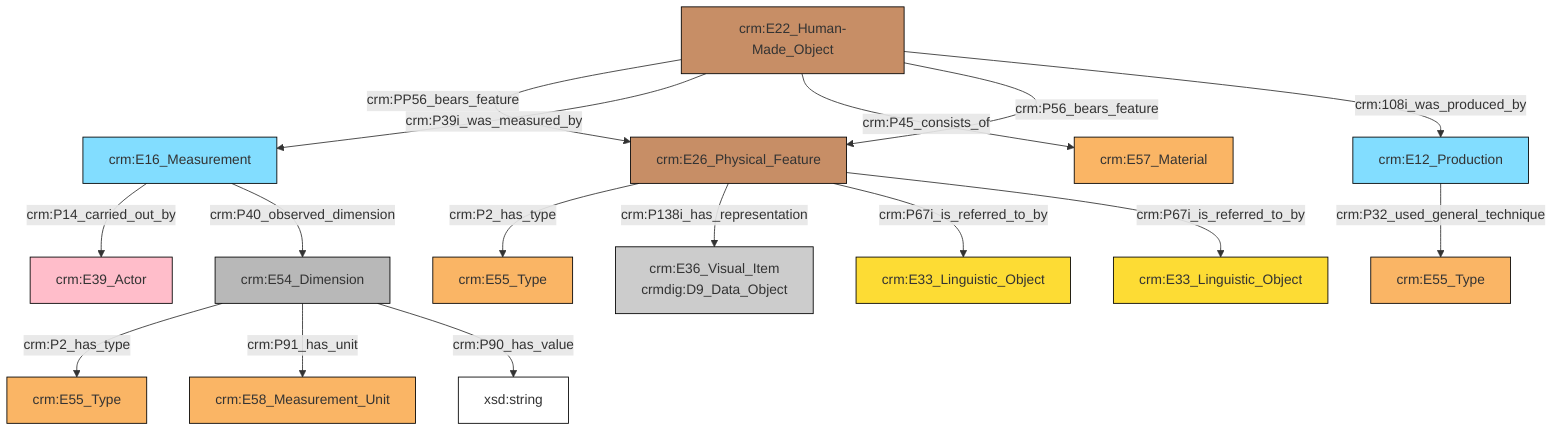 flowchart TD
classDef Literal fill:#ffffff,stroke:#000000,color:;
classDef Literal_URI fill:#ffffff,stroke:#000000,color:;
classDef crm_E1_CRM_Entity fill:#ffffff,stroke:#000000,color:;
classDef crm_E1_CRM_Entity_URI fill:#ffffff,stroke:#000000,color:;
classDef crm_E2_Temporal_Entity fill:#82ddff,stroke:#000000,color:;
classDef crm_E2_Temporal_Entity_URI fill:#d2effa,stroke:#000000,color:;
classDef crm_E55_Type fill:#fab565,stroke:#000000,color:;
classDef crm_E55_Type_URI fill:#fde7ce,stroke:#000000,color:;
classDef crm_E52_Time-Span fill:#86bcc8,stroke:#000000,color:;
classDef crm_E52_Time-Span_URI fill:#dcebef,stroke:#000000,color:;
classDef crm_E41_Appellation fill:#fef3ba,stroke:#000000,color:;
classDef crm_E41_Appellation_URI fill:#fffae6,stroke:#000000,color:;
classDef crm_E53_Place fill:#94cc7d,stroke:#000000,color:;
classDef crm_E53_Place_URI fill:#e1f1da,stroke:#000000,color:;
classDef crm_E77_Persistent_Item fill:#ffffff,stroke:#000000,color:;
classDef crm_E77_Persistent_Item_URI fill:#ffffff,stroke:#000000,color:;
classDef crm_E28_Conceptual_Object fill:#fddc34,stroke:#000000,color:;
classDef crm_E28_Conceptual_Object_URI fill:#fef6cd,stroke:#000000,color:;
classDef crm_E18_Physical_Thing fill:#c78e66,stroke:#000000,color:;
classDef crm_E18_Physical_Thing_URI fill:#e3c8b5,stroke:#000000,color:;
classDef crm_E39_Actor fill:#ffbdca,stroke:#000000,color:;
classDef crm_E39_Actor_URI fill:#ffe6eb,stroke:#000000,color:;
classDef crm_E54_Dimension fill:#b8b8b8,stroke:#000000,color:;
classDef crm_E54_Dimension_URI fill:#f2f2f2,stroke:#000000,color:;
classDef crm_E92_Spacetime_Volume fill:#cc80ff,stroke:#000000,color:;
classDef crm_E92_Spacetime_Volume_URI fill:#ebccff,stroke:#000000,color:;
classDef crm_E59_Primitive_Value fill:#f0f0f0,stroke:#000000,color:;
classDef crm_E59_Primitive_Value_URI fill:#f2f2f2,stroke:#000000,color:;
classDef crm_PC0_Typed_CRM_Property fill:#ffffff,stroke:#000000,color:;
classDef crm_PC0_Typed_CRM_Property_URI fill:#ffffff,stroke:#000000,color:;
classDef Multi fill:#cccccc,stroke:#000000,color:;
classDef Multi_URI fill:#cccccc,stroke:#000000,color:;
2["crm:E16_Measurement"]:::crm_E2_Temporal_Entity -->|crm:P14_carried_out_by| 3["crm:E39_Actor"]:::crm_E39_Actor
8["crm:E26_Physical_Feature"]:::crm_E18_Physical_Thing -->|crm:P2_has_type| 9["crm:E55_Type"]:::crm_E55_Type
8["crm:E26_Physical_Feature"]:::crm_E18_Physical_Thing -->|crm:P138i_has_representation| 10["crm:E36_Visual_Item<br>crmdig:D9_Data_Object"]:::Multi
2["crm:E16_Measurement"]:::crm_E2_Temporal_Entity -->|crm:P40_observed_dimension| 11["crm:E54_Dimension"]:::crm_E54_Dimension
11["crm:E54_Dimension"]:::crm_E54_Dimension -->|crm:P2_has_type| 17["crm:E55_Type"]:::crm_E55_Type
4["crm:E12_Production"]:::crm_E2_Temporal_Entity -->|crm:P32_used_general_technique| 12["crm:E55_Type"]:::crm_E55_Type
6["crm:E22_Human-Made_Object"]:::crm_E18_Physical_Thing -->|crm:PP56_bears_feature| 8["crm:E26_Physical_Feature"]:::crm_E18_Physical_Thing
6["crm:E22_Human-Made_Object"]:::crm_E18_Physical_Thing -->|crm:P39i_was_measured_by| 2["crm:E16_Measurement"]:::crm_E2_Temporal_Entity
11["crm:E54_Dimension"]:::crm_E54_Dimension -->|crm:P91_has_unit| 24["crm:E58_Measurement_Unit"]:::crm_E55_Type
6["crm:E22_Human-Made_Object"]:::crm_E18_Physical_Thing -->|crm:P45_consists_of| 0["crm:E57_Material"]:::crm_E55_Type
6["crm:E22_Human-Made_Object"]:::crm_E18_Physical_Thing -->|crm:P56_bears_feature| 8["crm:E26_Physical_Feature"]:::crm_E18_Physical_Thing
8["crm:E26_Physical_Feature"]:::crm_E18_Physical_Thing -->|crm:P67i_is_referred_to_by| 20["crm:E33_Linguistic_Object"]:::crm_E28_Conceptual_Object
11["crm:E54_Dimension"]:::crm_E54_Dimension -->|crm:P90_has_value| 26["xsd:string"]:::Literal
6["crm:E22_Human-Made_Object"]:::crm_E18_Physical_Thing -->|crm:108i_was_produced_by| 4["crm:E12_Production"]:::crm_E2_Temporal_Entity
8["crm:E26_Physical_Feature"]:::crm_E18_Physical_Thing -->|crm:P67i_is_referred_to_by| 14["crm:E33_Linguistic_Object"]:::crm_E28_Conceptual_Object